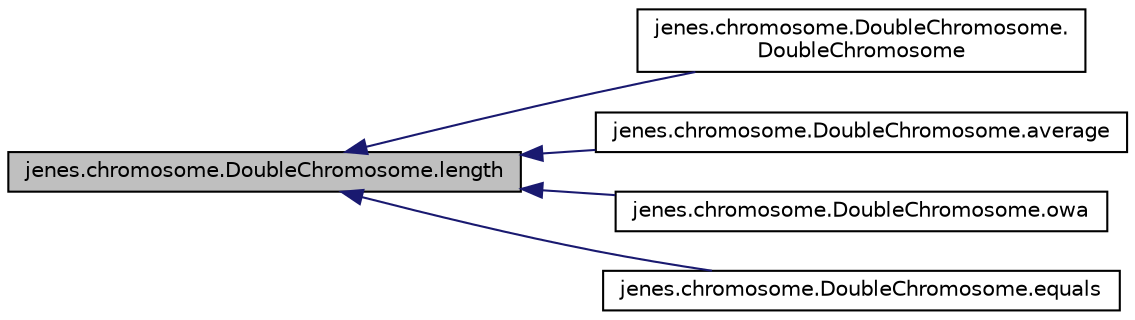 digraph "jenes.chromosome.DoubleChromosome.length"
{
  edge [fontname="Helvetica",fontsize="10",labelfontname="Helvetica",labelfontsize="10"];
  node [fontname="Helvetica",fontsize="10",shape=record];
  rankdir="LR";
  Node1 [label="jenes.chromosome.DoubleChromosome.length",height=0.2,width=0.4,color="black", fillcolor="grey75", style="filled" fontcolor="black"];
  Node1 -> Node2 [dir="back",color="midnightblue",fontsize="10",style="solid",fontname="Helvetica"];
  Node2 [label="jenes.chromosome.DoubleChromosome.\lDoubleChromosome",height=0.2,width=0.4,color="black", fillcolor="white", style="filled",URL="$classjenes_1_1chromosome_1_1_double_chromosome.html#a7166da8f71e5b0cf37e751c053f6ff5f"];
  Node1 -> Node3 [dir="back",color="midnightblue",fontsize="10",style="solid",fontname="Helvetica"];
  Node3 [label="jenes.chromosome.DoubleChromosome.average",height=0.2,width=0.4,color="black", fillcolor="white", style="filled",URL="$classjenes_1_1chromosome_1_1_double_chromosome.html#a83b26a42b307ce1316523e262f044fdd"];
  Node1 -> Node4 [dir="back",color="midnightblue",fontsize="10",style="solid",fontname="Helvetica"];
  Node4 [label="jenes.chromosome.DoubleChromosome.owa",height=0.2,width=0.4,color="black", fillcolor="white", style="filled",URL="$classjenes_1_1chromosome_1_1_double_chromosome.html#aeebe5bd21dbc2e8dbbdc135d4d10a4cc"];
  Node1 -> Node5 [dir="back",color="midnightblue",fontsize="10",style="solid",fontname="Helvetica"];
  Node5 [label="jenes.chromosome.DoubleChromosome.equals",height=0.2,width=0.4,color="black", fillcolor="white", style="filled",URL="$classjenes_1_1chromosome_1_1_double_chromosome.html#ad661abf584ceb5195b6b248798709fc9"];
}
